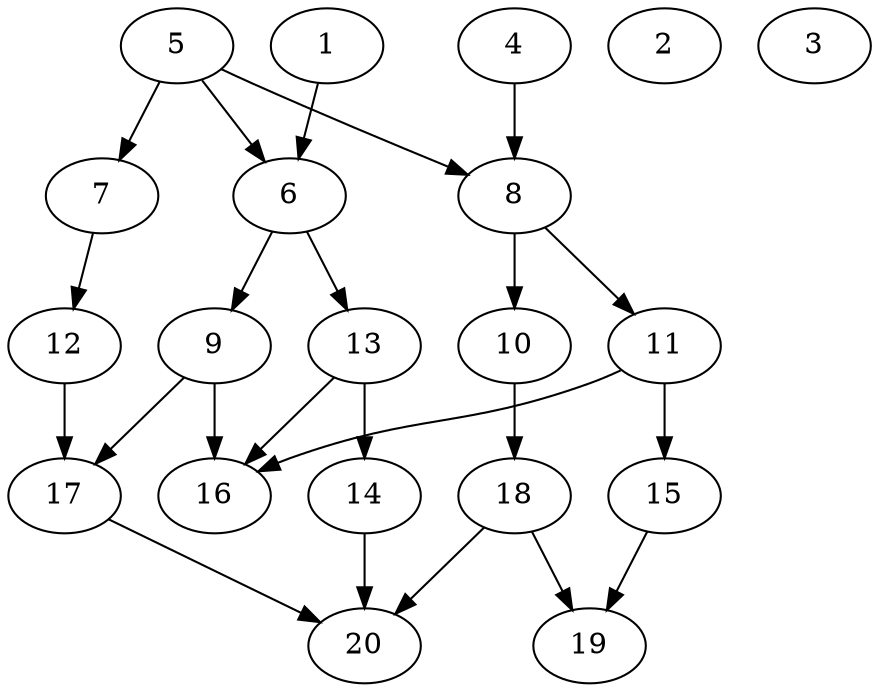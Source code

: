 // DAG automatically generated by daggen at Wed Jul 24 22:10:09 2019
// ./daggen --dot -n 20 --ccr 0.4 --fat 0.5 --regular 0.5 --density 0.5 --mindata 5242880 --maxdata 52428800 
digraph G {
  1 [size="95303680", alpha="0.05", expect_size="38121472"] 
  1 -> 6 [size ="38121472"]
  2 [size="35845120", alpha="0.14", expect_size="14338048"] 
  3 [size="90334720", alpha="0.05", expect_size="36133888"] 
  4 [size="130247680", alpha="0.08", expect_size="52099072"] 
  4 -> 8 [size ="52099072"]
  5 [size="59151360", alpha="0.06", expect_size="23660544"] 
  5 -> 6 [size ="23660544"]
  5 -> 7 [size ="23660544"]
  5 -> 8 [size ="23660544"]
  6 [size="60160000", alpha="0.04", expect_size="24064000"] 
  6 -> 9 [size ="24064000"]
  6 -> 13 [size ="24064000"]
  7 [size="19200000", alpha="0.10", expect_size="7680000"] 
  7 -> 12 [size ="7680000"]
  8 [size="73405440", alpha="0.13", expect_size="29362176"] 
  8 -> 10 [size ="29362176"]
  8 -> 11 [size ="29362176"]
  9 [size="122388480", alpha="0.08", expect_size="48955392"] 
  9 -> 16 [size ="48955392"]
  9 -> 17 [size ="48955392"]
  10 [size="43873280", alpha="0.07", expect_size="17549312"] 
  10 -> 18 [size ="17549312"]
  11 [size="44702720", alpha="0.16", expect_size="17881088"] 
  11 -> 15 [size ="17881088"]
  11 -> 16 [size ="17881088"]
  12 [size="72158720", alpha="0.14", expect_size="28863488"] 
  12 -> 17 [size ="28863488"]
  13 [size="37155840", alpha="0.01", expect_size="14862336"] 
  13 -> 14 [size ="14862336"]
  13 -> 16 [size ="14862336"]
  14 [size="66168320", alpha="0.11", expect_size="26467328"] 
  14 -> 20 [size ="26467328"]
  15 [size="113515520", alpha="0.08", expect_size="45406208"] 
  15 -> 19 [size ="45406208"]
  16 [size="31239680", alpha="0.00", expect_size="12495872"] 
  17 [size="53002240", alpha="0.10", expect_size="21200896"] 
  17 -> 20 [size ="21200896"]
  18 [size="110161920", alpha="0.03", expect_size="44064768"] 
  18 -> 19 [size ="44064768"]
  18 -> 20 [size ="44064768"]
  19 [size="68761600", alpha="0.10", expect_size="27504640"] 
  20 [size="118108160", alpha="0.15", expect_size="47243264"] 
}
